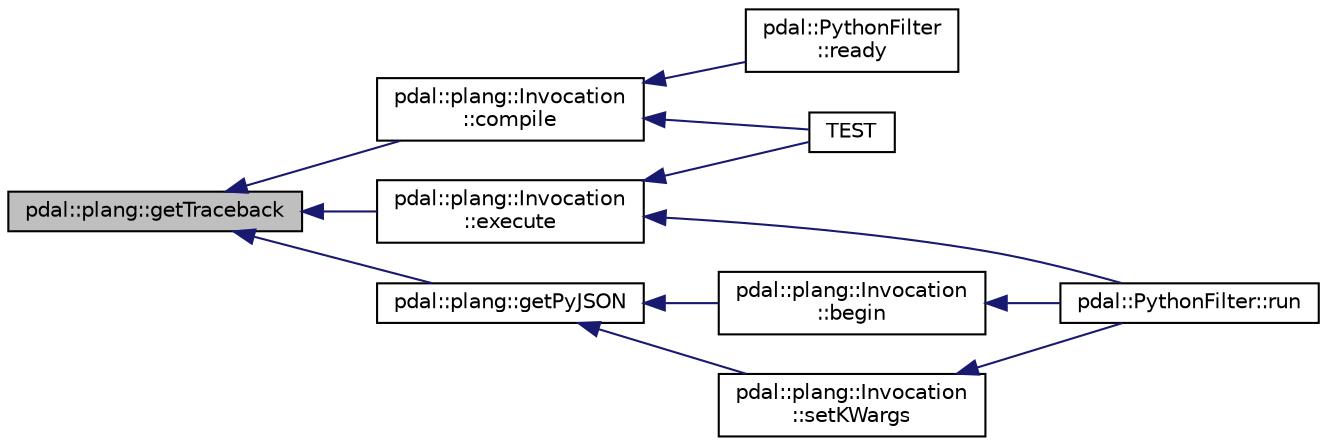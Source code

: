 digraph "pdal::plang::getTraceback"
{
  edge [fontname="Helvetica",fontsize="10",labelfontname="Helvetica",labelfontsize="10"];
  node [fontname="Helvetica",fontsize="10",shape=record];
  rankdir="LR";
  Node1 [label="pdal::plang::getTraceback",height=0.2,width=0.4,color="black", fillcolor="grey75", style="filled", fontcolor="black"];
  Node1 -> Node2 [dir="back",color="midnightblue",fontsize="10",style="solid",fontname="Helvetica"];
  Node2 [label="pdal::plang::Invocation\l::compile",height=0.2,width=0.4,color="black", fillcolor="white", style="filled",URL="$classpdal_1_1plang_1_1Invocation.html#abf9092699129055ef0007944801fe501"];
  Node2 -> Node3 [dir="back",color="midnightblue",fontsize="10",style="solid",fontname="Helvetica"];
  Node3 [label="pdal::PythonFilter\l::ready",height=0.2,width=0.4,color="black", fillcolor="white", style="filled",URL="$classpdal_1_1PythonFilter.html#a41e46c27dc25ccef5dacbf207c4602fc"];
  Node2 -> Node4 [dir="back",color="midnightblue",fontsize="10",style="solid",fontname="Helvetica"];
  Node4 [label="TEST",height=0.2,width=0.4,color="black", fillcolor="white", style="filled",URL="$PythonFilterTest_8cpp.html#addeb133df82c77c23c5e7e71e0a69cb3"];
  Node1 -> Node5 [dir="back",color="midnightblue",fontsize="10",style="solid",fontname="Helvetica"];
  Node5 [label="pdal::plang::Invocation\l::execute",height=0.2,width=0.4,color="black", fillcolor="white", style="filled",URL="$classpdal_1_1plang_1_1Invocation.html#aacd4cd1719d650aa4d6c5c493f0e6535"];
  Node5 -> Node6 [dir="back",color="midnightblue",fontsize="10",style="solid",fontname="Helvetica"];
  Node6 [label="pdal::PythonFilter::run",height=0.2,width=0.4,color="black", fillcolor="white", style="filled",URL="$classpdal_1_1PythonFilter.html#a237d32f937771c1f5792170606a440be"];
  Node5 -> Node4 [dir="back",color="midnightblue",fontsize="10",style="solid",fontname="Helvetica"];
  Node1 -> Node7 [dir="back",color="midnightblue",fontsize="10",style="solid",fontname="Helvetica"];
  Node7 [label="pdal::plang::getPyJSON",height=0.2,width=0.4,color="black", fillcolor="white", style="filled",URL="$namespacepdal_1_1plang.html#aa9deb278441c53f488f48a1c3a3615a1"];
  Node7 -> Node8 [dir="back",color="midnightblue",fontsize="10",style="solid",fontname="Helvetica"];
  Node8 [label="pdal::plang::Invocation\l::begin",height=0.2,width=0.4,color="black", fillcolor="white", style="filled",URL="$classpdal_1_1plang_1_1Invocation.html#adfe14b064df9a0d4dcf2d1da8a7cb1d8"];
  Node8 -> Node6 [dir="back",color="midnightblue",fontsize="10",style="solid",fontname="Helvetica"];
  Node7 -> Node9 [dir="back",color="midnightblue",fontsize="10",style="solid",fontname="Helvetica"];
  Node9 [label="pdal::plang::Invocation\l::setKWargs",height=0.2,width=0.4,color="black", fillcolor="white", style="filled",URL="$classpdal_1_1plang_1_1Invocation.html#a5fb68872b8729833aa32d7384d1801e4"];
  Node9 -> Node6 [dir="back",color="midnightblue",fontsize="10",style="solid",fontname="Helvetica"];
}
